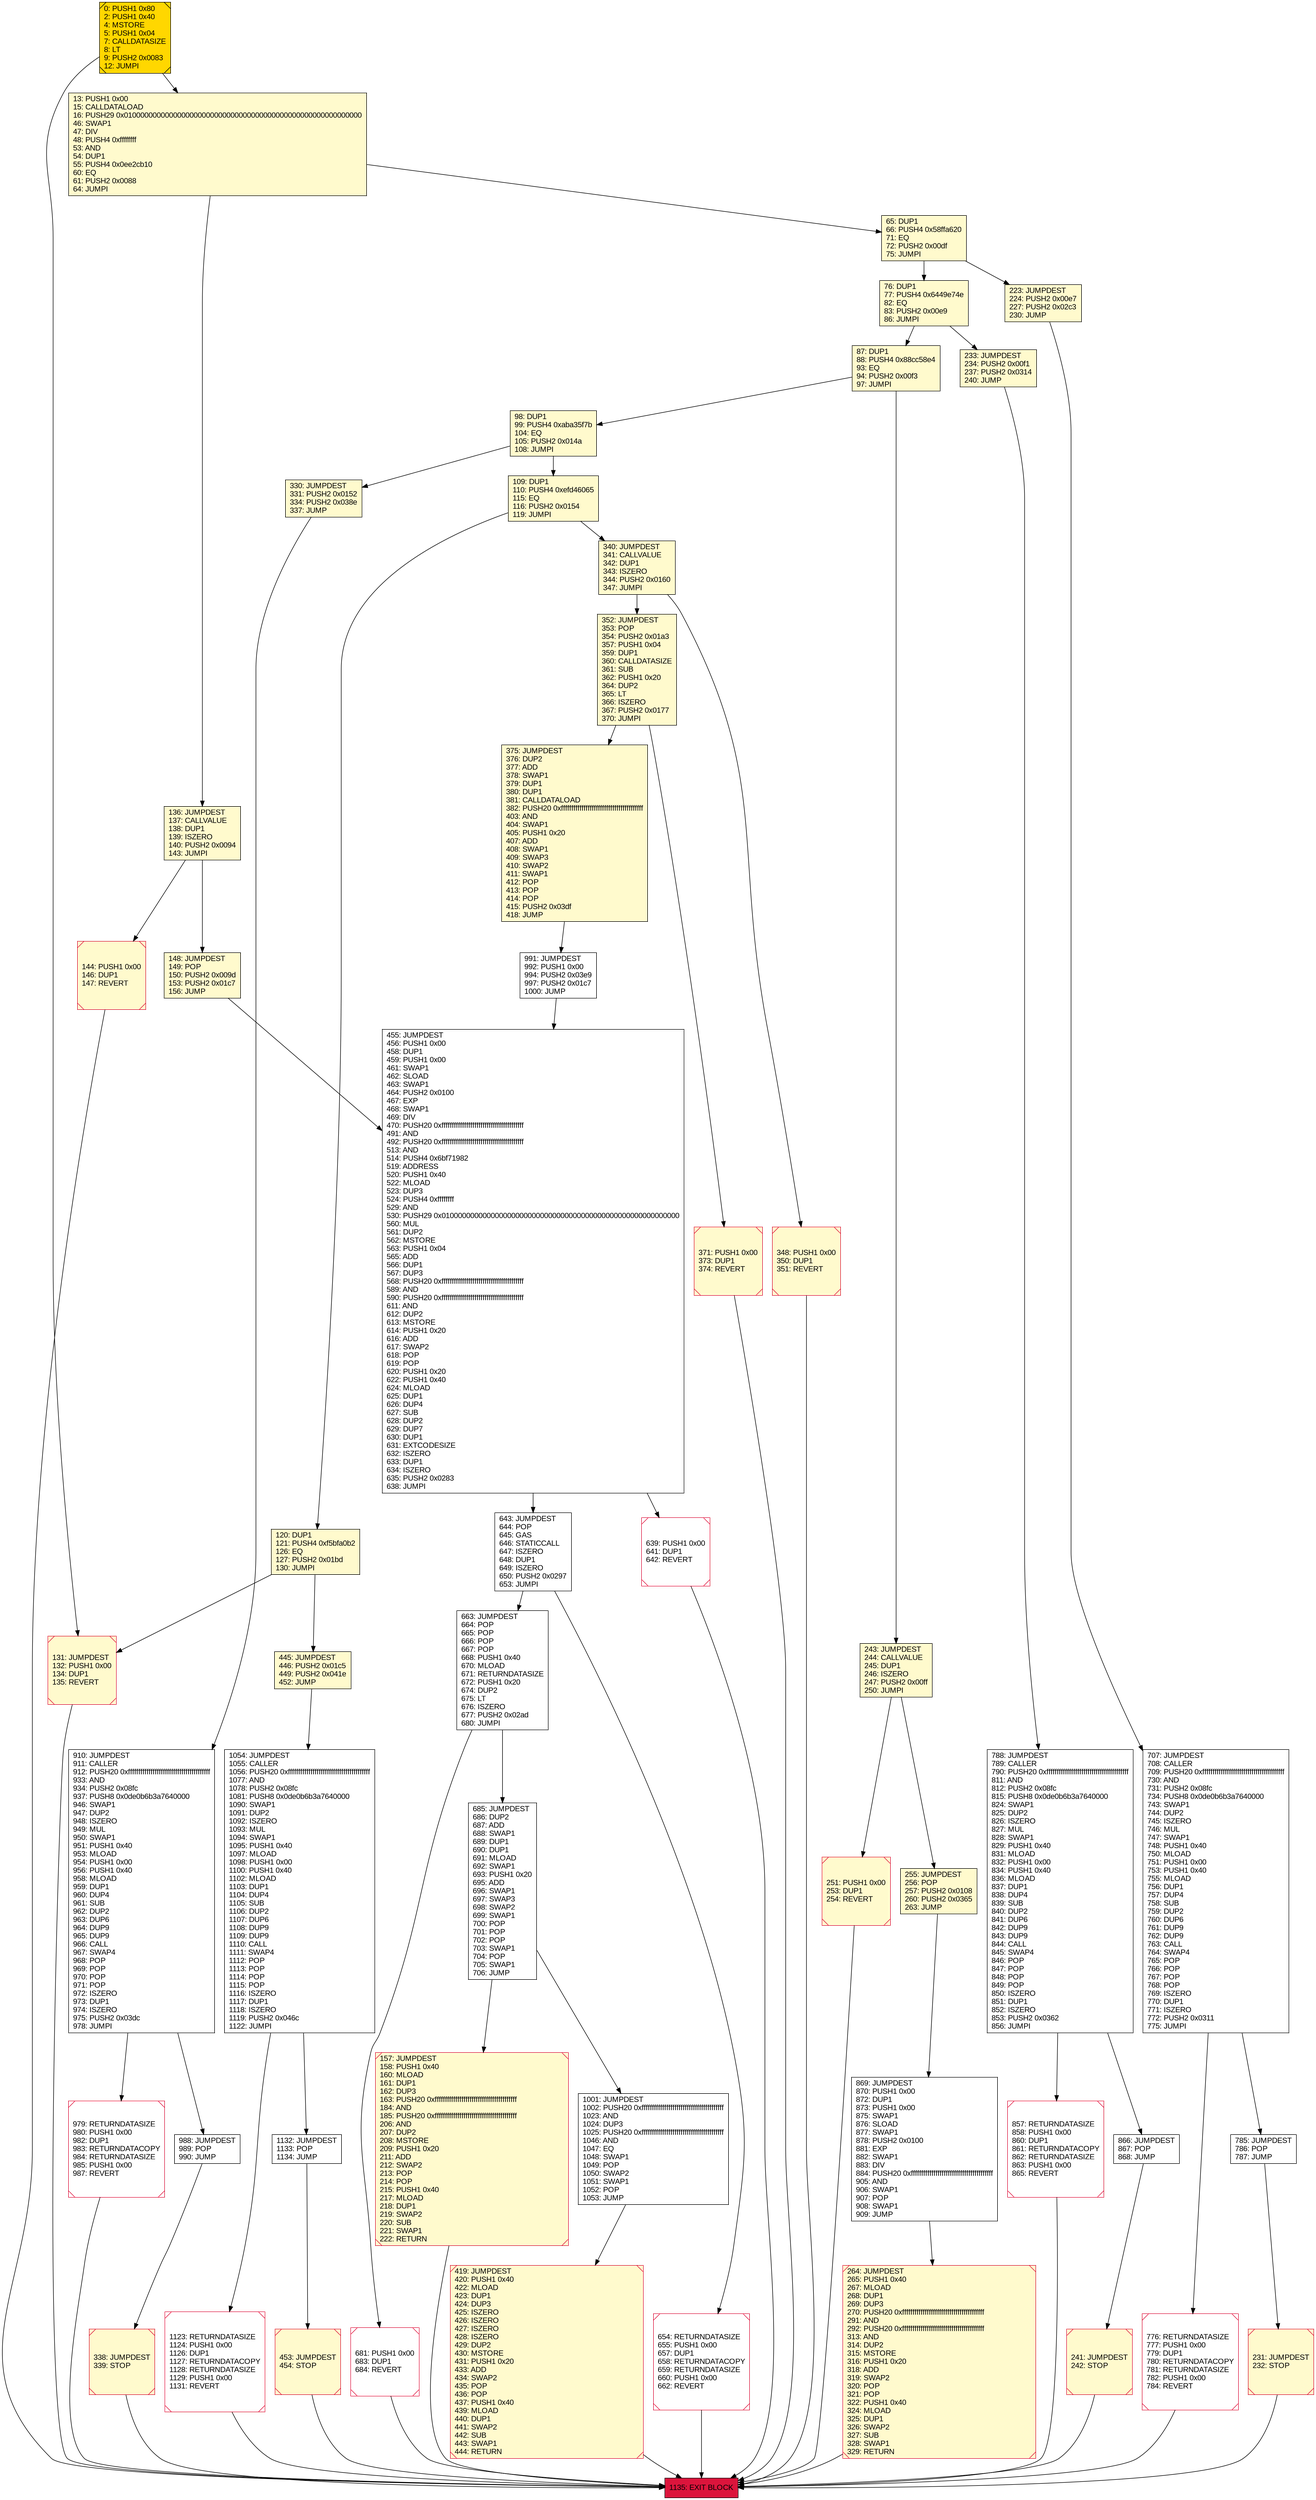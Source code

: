 digraph G {
bgcolor=transparent rankdir=UD;
node [shape=box style=filled color=black fillcolor=white fontname=arial fontcolor=black];
223 [label="223: JUMPDEST\l224: PUSH2 0x00e7\l227: PUSH2 0x02c3\l230: JUMP\l" fillcolor=lemonchiffon ];
131 [label="131: JUMPDEST\l132: PUSH1 0x00\l134: DUP1\l135: REVERT\l" fillcolor=lemonchiffon shape=Msquare color=crimson ];
681 [label="681: PUSH1 0x00\l683: DUP1\l684: REVERT\l" shape=Msquare color=crimson ];
340 [label="340: JUMPDEST\l341: CALLVALUE\l342: DUP1\l343: ISZERO\l344: PUSH2 0x0160\l347: JUMPI\l" fillcolor=lemonchiffon ];
643 [label="643: JUMPDEST\l644: POP\l645: GAS\l646: STATICCALL\l647: ISZERO\l648: DUP1\l649: ISZERO\l650: PUSH2 0x0297\l653: JUMPI\l" ];
13 [label="13: PUSH1 0x00\l15: CALLDATALOAD\l16: PUSH29 0x0100000000000000000000000000000000000000000000000000000000\l46: SWAP1\l47: DIV\l48: PUSH4 0xffffffff\l53: AND\l54: DUP1\l55: PUSH4 0x0ee2cb10\l60: EQ\l61: PUSH2 0x0088\l64: JUMPI\l" fillcolor=lemonchiffon ];
910 [label="910: JUMPDEST\l911: CALLER\l912: PUSH20 0xffffffffffffffffffffffffffffffffffffffff\l933: AND\l934: PUSH2 0x08fc\l937: PUSH8 0x0de0b6b3a7640000\l946: SWAP1\l947: DUP2\l948: ISZERO\l949: MUL\l950: SWAP1\l951: PUSH1 0x40\l953: MLOAD\l954: PUSH1 0x00\l956: PUSH1 0x40\l958: MLOAD\l959: DUP1\l960: DUP4\l961: SUB\l962: DUP2\l963: DUP6\l964: DUP9\l965: DUP9\l966: CALL\l967: SWAP4\l968: POP\l969: POP\l970: POP\l971: POP\l972: ISZERO\l973: DUP1\l974: ISZERO\l975: PUSH2 0x03dc\l978: JUMPI\l" ];
776 [label="776: RETURNDATASIZE\l777: PUSH1 0x00\l779: DUP1\l780: RETURNDATACOPY\l781: RETURNDATASIZE\l782: PUSH1 0x00\l784: REVERT\l" shape=Msquare color=crimson ];
120 [label="120: DUP1\l121: PUSH4 0xf5bfa0b2\l126: EQ\l127: PUSH2 0x01bd\l130: JUMPI\l" fillcolor=lemonchiffon ];
654 [label="654: RETURNDATASIZE\l655: PUSH1 0x00\l657: DUP1\l658: RETURNDATACOPY\l659: RETURNDATASIZE\l660: PUSH1 0x00\l662: REVERT\l" shape=Msquare color=crimson ];
663 [label="663: JUMPDEST\l664: POP\l665: POP\l666: POP\l667: POP\l668: PUSH1 0x40\l670: MLOAD\l671: RETURNDATASIZE\l672: PUSH1 0x20\l674: DUP2\l675: LT\l676: ISZERO\l677: PUSH2 0x02ad\l680: JUMPI\l" ];
255 [label="255: JUMPDEST\l256: POP\l257: PUSH2 0x0108\l260: PUSH2 0x0365\l263: JUMP\l" fillcolor=lemonchiffon ];
375 [label="375: JUMPDEST\l376: DUP2\l377: ADD\l378: SWAP1\l379: DUP1\l380: DUP1\l381: CALLDATALOAD\l382: PUSH20 0xffffffffffffffffffffffffffffffffffffffff\l403: AND\l404: SWAP1\l405: PUSH1 0x20\l407: ADD\l408: SWAP1\l409: SWAP3\l410: SWAP2\l411: SWAP1\l412: POP\l413: POP\l414: POP\l415: PUSH2 0x03df\l418: JUMP\l" fillcolor=lemonchiffon ];
419 [label="419: JUMPDEST\l420: PUSH1 0x40\l422: MLOAD\l423: DUP1\l424: DUP3\l425: ISZERO\l426: ISZERO\l427: ISZERO\l428: ISZERO\l429: DUP2\l430: MSTORE\l431: PUSH1 0x20\l433: ADD\l434: SWAP2\l435: POP\l436: POP\l437: PUSH1 0x40\l439: MLOAD\l440: DUP1\l441: SWAP2\l442: SUB\l443: SWAP1\l444: RETURN\l" fillcolor=lemonchiffon shape=Msquare color=crimson ];
0 [label="0: PUSH1 0x80\l2: PUSH1 0x40\l4: MSTORE\l5: PUSH1 0x04\l7: CALLDATASIZE\l8: LT\l9: PUSH2 0x0083\l12: JUMPI\l" fillcolor=lemonchiffon shape=Msquare fillcolor=gold ];
788 [label="788: JUMPDEST\l789: CALLER\l790: PUSH20 0xffffffffffffffffffffffffffffffffffffffff\l811: AND\l812: PUSH2 0x08fc\l815: PUSH8 0x0de0b6b3a7640000\l824: SWAP1\l825: DUP2\l826: ISZERO\l827: MUL\l828: SWAP1\l829: PUSH1 0x40\l831: MLOAD\l832: PUSH1 0x00\l834: PUSH1 0x40\l836: MLOAD\l837: DUP1\l838: DUP4\l839: SUB\l840: DUP2\l841: DUP6\l842: DUP9\l843: DUP9\l844: CALL\l845: SWAP4\l846: POP\l847: POP\l848: POP\l849: POP\l850: ISZERO\l851: DUP1\l852: ISZERO\l853: PUSH2 0x0362\l856: JUMPI\l" ];
136 [label="136: JUMPDEST\l137: CALLVALUE\l138: DUP1\l139: ISZERO\l140: PUSH2 0x0094\l143: JUMPI\l" fillcolor=lemonchiffon ];
1054 [label="1054: JUMPDEST\l1055: CALLER\l1056: PUSH20 0xffffffffffffffffffffffffffffffffffffffff\l1077: AND\l1078: PUSH2 0x08fc\l1081: PUSH8 0x0de0b6b3a7640000\l1090: SWAP1\l1091: DUP2\l1092: ISZERO\l1093: MUL\l1094: SWAP1\l1095: PUSH1 0x40\l1097: MLOAD\l1098: PUSH1 0x00\l1100: PUSH1 0x40\l1102: MLOAD\l1103: DUP1\l1104: DUP4\l1105: SUB\l1106: DUP2\l1107: DUP6\l1108: DUP9\l1109: DUP9\l1110: CALL\l1111: SWAP4\l1112: POP\l1113: POP\l1114: POP\l1115: POP\l1116: ISZERO\l1117: DUP1\l1118: ISZERO\l1119: PUSH2 0x046c\l1122: JUMPI\l" ];
445 [label="445: JUMPDEST\l446: PUSH2 0x01c5\l449: PUSH2 0x041e\l452: JUMP\l" fillcolor=lemonchiffon ];
144 [label="144: PUSH1 0x00\l146: DUP1\l147: REVERT\l" fillcolor=lemonchiffon shape=Msquare color=crimson ];
785 [label="785: JUMPDEST\l786: POP\l787: JUMP\l" ];
76 [label="76: DUP1\l77: PUSH4 0x6449e74e\l82: EQ\l83: PUSH2 0x00e9\l86: JUMPI\l" fillcolor=lemonchiffon ];
1001 [label="1001: JUMPDEST\l1002: PUSH20 0xffffffffffffffffffffffffffffffffffffffff\l1023: AND\l1024: DUP3\l1025: PUSH20 0xffffffffffffffffffffffffffffffffffffffff\l1046: AND\l1047: EQ\l1048: SWAP1\l1049: POP\l1050: SWAP2\l1051: SWAP1\l1052: POP\l1053: JUMP\l" ];
857 [label="857: RETURNDATASIZE\l858: PUSH1 0x00\l860: DUP1\l861: RETURNDATACOPY\l862: RETURNDATASIZE\l863: PUSH1 0x00\l865: REVERT\l" shape=Msquare color=crimson ];
866 [label="866: JUMPDEST\l867: POP\l868: JUMP\l" ];
233 [label="233: JUMPDEST\l234: PUSH2 0x00f1\l237: PUSH2 0x0314\l240: JUMP\l" fillcolor=lemonchiffon ];
338 [label="338: JUMPDEST\l339: STOP\l" fillcolor=lemonchiffon shape=Msquare color=crimson ];
979 [label="979: RETURNDATASIZE\l980: PUSH1 0x00\l982: DUP1\l983: RETURNDATACOPY\l984: RETURNDATASIZE\l985: PUSH1 0x00\l987: REVERT\l" shape=Msquare color=crimson ];
1132 [label="1132: JUMPDEST\l1133: POP\l1134: JUMP\l" ];
157 [label="157: JUMPDEST\l158: PUSH1 0x40\l160: MLOAD\l161: DUP1\l162: DUP3\l163: PUSH20 0xffffffffffffffffffffffffffffffffffffffff\l184: AND\l185: PUSH20 0xffffffffffffffffffffffffffffffffffffffff\l206: AND\l207: DUP2\l208: MSTORE\l209: PUSH1 0x20\l211: ADD\l212: SWAP2\l213: POP\l214: POP\l215: PUSH1 0x40\l217: MLOAD\l218: DUP1\l219: SWAP2\l220: SUB\l221: SWAP1\l222: RETURN\l" fillcolor=lemonchiffon shape=Msquare color=crimson ];
453 [label="453: JUMPDEST\l454: STOP\l" fillcolor=lemonchiffon shape=Msquare color=crimson ];
371 [label="371: PUSH1 0x00\l373: DUP1\l374: REVERT\l" fillcolor=lemonchiffon shape=Msquare color=crimson ];
707 [label="707: JUMPDEST\l708: CALLER\l709: PUSH20 0xffffffffffffffffffffffffffffffffffffffff\l730: AND\l731: PUSH2 0x08fc\l734: PUSH8 0x0de0b6b3a7640000\l743: SWAP1\l744: DUP2\l745: ISZERO\l746: MUL\l747: SWAP1\l748: PUSH1 0x40\l750: MLOAD\l751: PUSH1 0x00\l753: PUSH1 0x40\l755: MLOAD\l756: DUP1\l757: DUP4\l758: SUB\l759: DUP2\l760: DUP6\l761: DUP9\l762: DUP9\l763: CALL\l764: SWAP4\l765: POP\l766: POP\l767: POP\l768: POP\l769: ISZERO\l770: DUP1\l771: ISZERO\l772: PUSH2 0x0311\l775: JUMPI\l" ];
685 [label="685: JUMPDEST\l686: DUP2\l687: ADD\l688: SWAP1\l689: DUP1\l690: DUP1\l691: MLOAD\l692: SWAP1\l693: PUSH1 0x20\l695: ADD\l696: SWAP1\l697: SWAP3\l698: SWAP2\l699: SWAP1\l700: POP\l701: POP\l702: POP\l703: SWAP1\l704: POP\l705: SWAP1\l706: JUMP\l" ];
243 [label="243: JUMPDEST\l244: CALLVALUE\l245: DUP1\l246: ISZERO\l247: PUSH2 0x00ff\l250: JUMPI\l" fillcolor=lemonchiffon ];
87 [label="87: DUP1\l88: PUSH4 0x88cc58e4\l93: EQ\l94: PUSH2 0x00f3\l97: JUMPI\l" fillcolor=lemonchiffon ];
251 [label="251: PUSH1 0x00\l253: DUP1\l254: REVERT\l" fillcolor=lemonchiffon shape=Msquare color=crimson ];
455 [label="455: JUMPDEST\l456: PUSH1 0x00\l458: DUP1\l459: PUSH1 0x00\l461: SWAP1\l462: SLOAD\l463: SWAP1\l464: PUSH2 0x0100\l467: EXP\l468: SWAP1\l469: DIV\l470: PUSH20 0xffffffffffffffffffffffffffffffffffffffff\l491: AND\l492: PUSH20 0xffffffffffffffffffffffffffffffffffffffff\l513: AND\l514: PUSH4 0x6bf71982\l519: ADDRESS\l520: PUSH1 0x40\l522: MLOAD\l523: DUP3\l524: PUSH4 0xffffffff\l529: AND\l530: PUSH29 0x0100000000000000000000000000000000000000000000000000000000\l560: MUL\l561: DUP2\l562: MSTORE\l563: PUSH1 0x04\l565: ADD\l566: DUP1\l567: DUP3\l568: PUSH20 0xffffffffffffffffffffffffffffffffffffffff\l589: AND\l590: PUSH20 0xffffffffffffffffffffffffffffffffffffffff\l611: AND\l612: DUP2\l613: MSTORE\l614: PUSH1 0x20\l616: ADD\l617: SWAP2\l618: POP\l619: POP\l620: PUSH1 0x20\l622: PUSH1 0x40\l624: MLOAD\l625: DUP1\l626: DUP4\l627: SUB\l628: DUP2\l629: DUP7\l630: DUP1\l631: EXTCODESIZE\l632: ISZERO\l633: DUP1\l634: ISZERO\l635: PUSH2 0x0283\l638: JUMPI\l" ];
264 [label="264: JUMPDEST\l265: PUSH1 0x40\l267: MLOAD\l268: DUP1\l269: DUP3\l270: PUSH20 0xffffffffffffffffffffffffffffffffffffffff\l291: AND\l292: PUSH20 0xffffffffffffffffffffffffffffffffffffffff\l313: AND\l314: DUP2\l315: MSTORE\l316: PUSH1 0x20\l318: ADD\l319: SWAP2\l320: POP\l321: POP\l322: PUSH1 0x40\l324: MLOAD\l325: DUP1\l326: SWAP2\l327: SUB\l328: SWAP1\l329: RETURN\l" fillcolor=lemonchiffon shape=Msquare color=crimson ];
639 [label="639: PUSH1 0x00\l641: DUP1\l642: REVERT\l" shape=Msquare color=crimson ];
109 [label="109: DUP1\l110: PUSH4 0xefd46065\l115: EQ\l116: PUSH2 0x0154\l119: JUMPI\l" fillcolor=lemonchiffon ];
330 [label="330: JUMPDEST\l331: PUSH2 0x0152\l334: PUSH2 0x038e\l337: JUMP\l" fillcolor=lemonchiffon ];
65 [label="65: DUP1\l66: PUSH4 0x58ffa620\l71: EQ\l72: PUSH2 0x00df\l75: JUMPI\l" fillcolor=lemonchiffon ];
148 [label="148: JUMPDEST\l149: POP\l150: PUSH2 0x009d\l153: PUSH2 0x01c7\l156: JUMP\l" fillcolor=lemonchiffon ];
241 [label="241: JUMPDEST\l242: STOP\l" fillcolor=lemonchiffon shape=Msquare color=crimson ];
352 [label="352: JUMPDEST\l353: POP\l354: PUSH2 0x01a3\l357: PUSH1 0x04\l359: DUP1\l360: CALLDATASIZE\l361: SUB\l362: PUSH1 0x20\l364: DUP2\l365: LT\l366: ISZERO\l367: PUSH2 0x0177\l370: JUMPI\l" fillcolor=lemonchiffon ];
98 [label="98: DUP1\l99: PUSH4 0xaba35f7b\l104: EQ\l105: PUSH2 0x014a\l108: JUMPI\l" fillcolor=lemonchiffon ];
1135 [label="1135: EXIT BLOCK\l" fillcolor=crimson ];
869 [label="869: JUMPDEST\l870: PUSH1 0x00\l872: DUP1\l873: PUSH1 0x00\l875: SWAP1\l876: SLOAD\l877: SWAP1\l878: PUSH2 0x0100\l881: EXP\l882: SWAP1\l883: DIV\l884: PUSH20 0xffffffffffffffffffffffffffffffffffffffff\l905: AND\l906: SWAP1\l907: POP\l908: SWAP1\l909: JUMP\l" ];
231 [label="231: JUMPDEST\l232: STOP\l" fillcolor=lemonchiffon shape=Msquare color=crimson ];
991 [label="991: JUMPDEST\l992: PUSH1 0x00\l994: PUSH2 0x03e9\l997: PUSH2 0x01c7\l1000: JUMP\l" ];
1123 [label="1123: RETURNDATASIZE\l1124: PUSH1 0x00\l1126: DUP1\l1127: RETURNDATACOPY\l1128: RETURNDATASIZE\l1129: PUSH1 0x00\l1131: REVERT\l" shape=Msquare color=crimson ];
988 [label="988: JUMPDEST\l989: POP\l990: JUMP\l" ];
348 [label="348: PUSH1 0x00\l350: DUP1\l351: REVERT\l" fillcolor=lemonchiffon shape=Msquare color=crimson ];
455 -> 639;
241 -> 1135;
98 -> 109;
98 -> 330;
87 -> 243;
243 -> 251;
348 -> 1135;
120 -> 131;
136 -> 144;
1123 -> 1135;
643 -> 654;
643 -> 663;
1132 -> 453;
445 -> 1054;
685 -> 157;
231 -> 1135;
663 -> 681;
866 -> 241;
157 -> 1135;
0 -> 131;
1001 -> 419;
120 -> 445;
979 -> 1135;
338 -> 1135;
869 -> 264;
857 -> 1135;
991 -> 455;
639 -> 1135;
0 -> 13;
264 -> 1135;
251 -> 1135;
87 -> 98;
13 -> 136;
352 -> 371;
371 -> 1135;
988 -> 338;
148 -> 455;
453 -> 1135;
243 -> 255;
663 -> 685;
136 -> 148;
785 -> 231;
707 -> 776;
1054 -> 1123;
223 -> 707;
455 -> 643;
910 -> 979;
65 -> 76;
144 -> 1135;
788 -> 866;
1054 -> 1132;
65 -> 223;
707 -> 785;
233 -> 788;
255 -> 869;
340 -> 352;
76 -> 87;
681 -> 1135;
788 -> 857;
685 -> 1001;
131 -> 1135;
375 -> 991;
910 -> 988;
109 -> 340;
330 -> 910;
419 -> 1135;
13 -> 65;
340 -> 348;
109 -> 120;
352 -> 375;
654 -> 1135;
76 -> 233;
776 -> 1135;
}